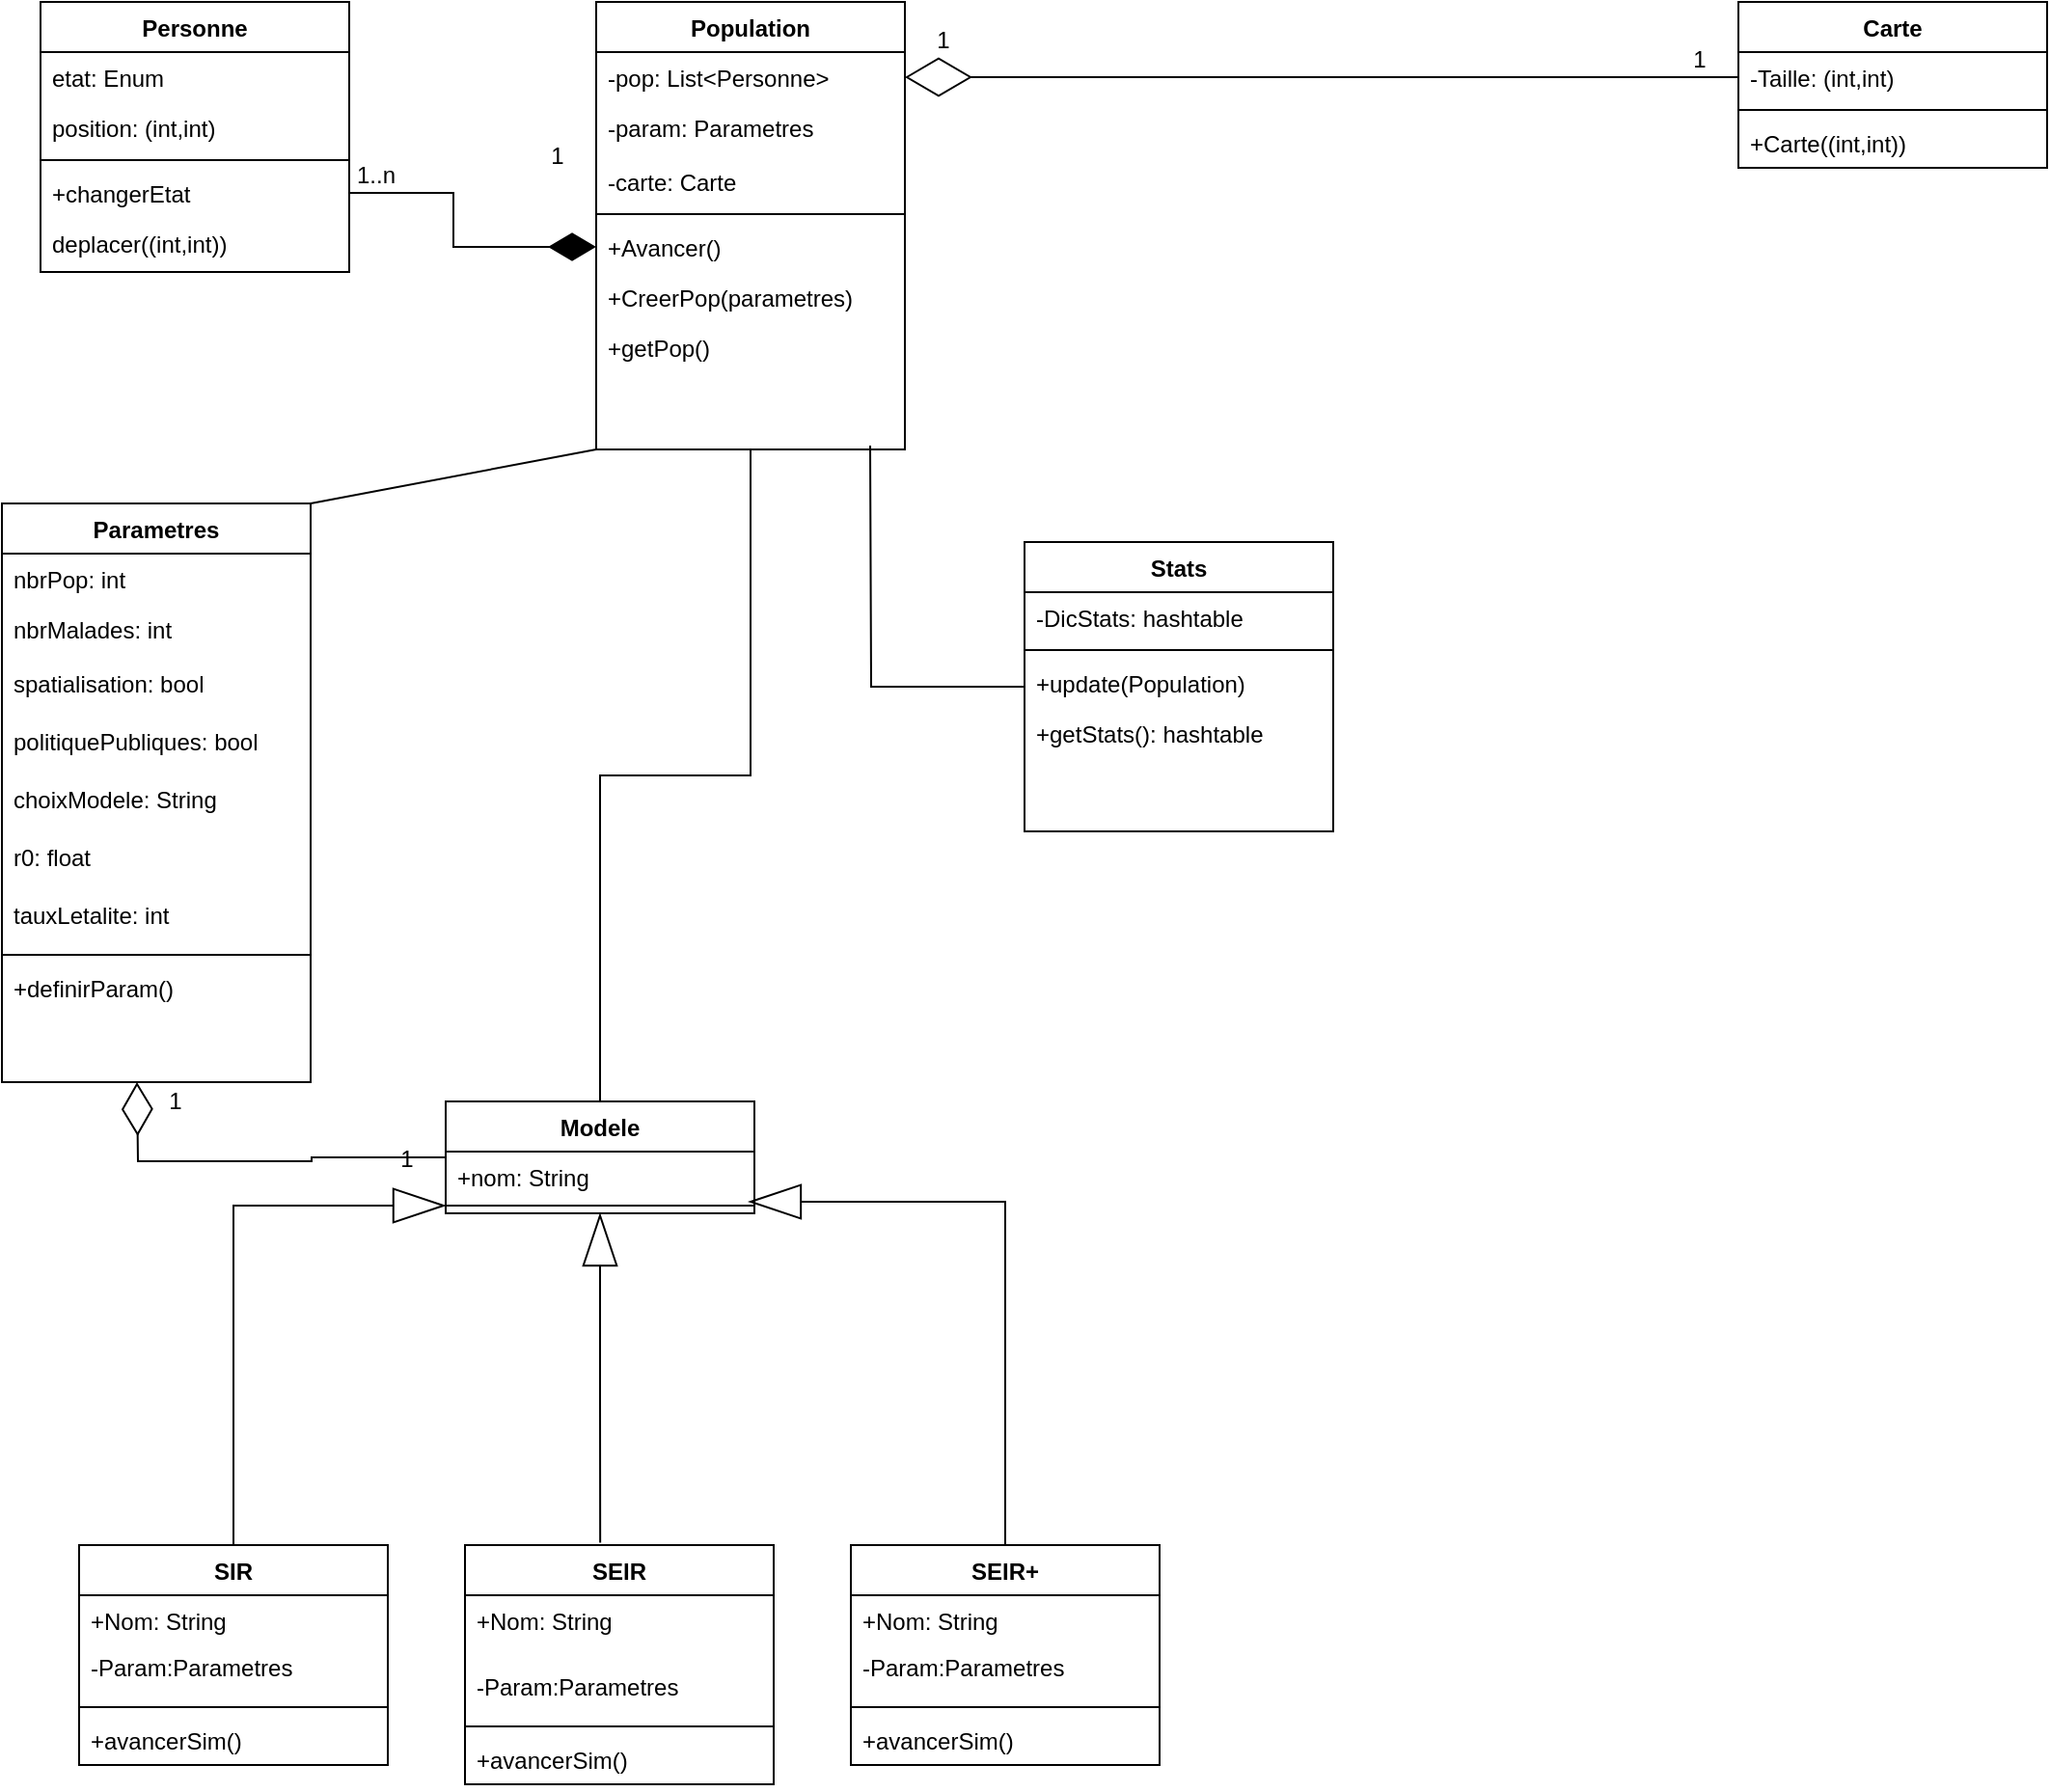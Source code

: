 <mxfile version="14.0.3" type="github">
  <diagram id="C5RBs43oDa-KdzZeNtuy" name="Page-1">
    <mxGraphModel dx="1422" dy="776" grid="1" gridSize="10" guides="1" tooltips="1" connect="1" arrows="1" fold="1" page="1" pageScale="1" pageWidth="827" pageHeight="1169" math="0" shadow="0">
      <root>
        <mxCell id="WIyWlLk6GJQsqaUBKTNV-0" />
        <mxCell id="WIyWlLk6GJQsqaUBKTNV-1" parent="WIyWlLk6GJQsqaUBKTNV-0" />
        <mxCell id="zkfFHV4jXpPFQw0GAbJ--0" value="Personne" style="swimlane;fontStyle=1;align=center;verticalAlign=top;childLayout=stackLayout;horizontal=1;startSize=26;horizontalStack=0;resizeParent=1;resizeLast=0;collapsible=1;marginBottom=0;rounded=0;shadow=0;strokeWidth=1;" parent="WIyWlLk6GJQsqaUBKTNV-1" vertex="1">
          <mxGeometry x="220" y="120" width="160" height="140" as="geometry">
            <mxRectangle x="230" y="140" width="160" height="26" as="alternateBounds" />
          </mxGeometry>
        </mxCell>
        <mxCell id="zkfFHV4jXpPFQw0GAbJ--1" value="etat: Enum" style="text;align=left;verticalAlign=top;spacingLeft=4;spacingRight=4;overflow=hidden;rotatable=0;points=[[0,0.5],[1,0.5]];portConstraint=eastwest;" parent="zkfFHV4jXpPFQw0GAbJ--0" vertex="1">
          <mxGeometry y="26" width="160" height="26" as="geometry" />
        </mxCell>
        <mxCell id="zkfFHV4jXpPFQw0GAbJ--2" value="position: (int,int)" style="text;align=left;verticalAlign=top;spacingLeft=4;spacingRight=4;overflow=hidden;rotatable=0;points=[[0,0.5],[1,0.5]];portConstraint=eastwest;rounded=0;shadow=0;html=0;" parent="zkfFHV4jXpPFQw0GAbJ--0" vertex="1">
          <mxGeometry y="52" width="160" height="26" as="geometry" />
        </mxCell>
        <mxCell id="zkfFHV4jXpPFQw0GAbJ--4" value="" style="line;html=1;strokeWidth=1;align=left;verticalAlign=middle;spacingTop=-1;spacingLeft=3;spacingRight=3;rotatable=0;labelPosition=right;points=[];portConstraint=eastwest;" parent="zkfFHV4jXpPFQw0GAbJ--0" vertex="1">
          <mxGeometry y="78" width="160" height="8" as="geometry" />
        </mxCell>
        <mxCell id="zkfFHV4jXpPFQw0GAbJ--5" value="+changerEtat" style="text;align=left;verticalAlign=top;spacingLeft=4;spacingRight=4;overflow=hidden;rotatable=0;points=[[0,0.5],[1,0.5]];portConstraint=eastwest;" parent="zkfFHV4jXpPFQw0GAbJ--0" vertex="1">
          <mxGeometry y="86" width="160" height="26" as="geometry" />
        </mxCell>
        <mxCell id="PH5A_rauXgW3jvpdYvBu-0" value="deplacer((int,int))" style="text;align=left;verticalAlign=top;spacingLeft=4;spacingRight=4;overflow=hidden;rotatable=0;points=[[0,0.5],[1,0.5]];portConstraint=eastwest;" parent="zkfFHV4jXpPFQw0GAbJ--0" vertex="1">
          <mxGeometry y="112" width="160" height="26" as="geometry" />
        </mxCell>
        <mxCell id="zkfFHV4jXpPFQw0GAbJ--17" value="Population" style="swimlane;fontStyle=1;align=center;verticalAlign=top;childLayout=stackLayout;horizontal=1;startSize=26;horizontalStack=0;resizeParent=1;resizeLast=0;collapsible=1;marginBottom=0;rounded=0;shadow=0;strokeWidth=1;" parent="WIyWlLk6GJQsqaUBKTNV-1" vertex="1">
          <mxGeometry x="508" y="120" width="160" height="232" as="geometry">
            <mxRectangle x="550" y="140" width="160" height="26" as="alternateBounds" />
          </mxGeometry>
        </mxCell>
        <mxCell id="zkfFHV4jXpPFQw0GAbJ--18" value="-pop: List&lt;Personne&gt;" style="text;align=left;verticalAlign=top;spacingLeft=4;spacingRight=4;overflow=hidden;rotatable=0;points=[[0,0.5],[1,0.5]];portConstraint=eastwest;" parent="zkfFHV4jXpPFQw0GAbJ--17" vertex="1">
          <mxGeometry y="26" width="160" height="26" as="geometry" />
        </mxCell>
        <mxCell id="PH5A_rauXgW3jvpdYvBu-63" value="-param: Parametres" style="text;align=left;verticalAlign=top;spacingLeft=4;spacingRight=4;overflow=hidden;rotatable=0;points=[[0,0.5],[1,0.5]];portConstraint=eastwest;" parent="zkfFHV4jXpPFQw0GAbJ--17" vertex="1">
          <mxGeometry y="52" width="160" height="28" as="geometry" />
        </mxCell>
        <mxCell id="U6aJW--95HP5D3etgqcL-9" value="-carte: Carte" style="text;align=left;verticalAlign=top;spacingLeft=4;spacingRight=4;overflow=hidden;rotatable=0;points=[[0,0.5],[1,0.5]];portConstraint=eastwest;" parent="zkfFHV4jXpPFQw0GAbJ--17" vertex="1">
          <mxGeometry y="80" width="160" height="26" as="geometry" />
        </mxCell>
        <mxCell id="zkfFHV4jXpPFQw0GAbJ--23" value="" style="line;html=1;strokeWidth=1;align=left;verticalAlign=middle;spacingTop=-1;spacingLeft=3;spacingRight=3;rotatable=0;labelPosition=right;points=[];portConstraint=eastwest;" parent="zkfFHV4jXpPFQw0GAbJ--17" vertex="1">
          <mxGeometry y="106" width="160" height="8" as="geometry" />
        </mxCell>
        <mxCell id="zkfFHV4jXpPFQw0GAbJ--24" value="+Avancer()" style="text;align=left;verticalAlign=top;spacingLeft=4;spacingRight=4;overflow=hidden;rotatable=0;points=[[0,0.5],[1,0.5]];portConstraint=eastwest;" parent="zkfFHV4jXpPFQw0GAbJ--17" vertex="1">
          <mxGeometry y="114" width="160" height="26" as="geometry" />
        </mxCell>
        <mxCell id="zkfFHV4jXpPFQw0GAbJ--25" value="+CreerPop(parametres)" style="text;align=left;verticalAlign=top;spacingLeft=4;spacingRight=4;overflow=hidden;rotatable=0;points=[[0,0.5],[1,0.5]];portConstraint=eastwest;" parent="zkfFHV4jXpPFQw0GAbJ--17" vertex="1">
          <mxGeometry y="140" width="160" height="26" as="geometry" />
        </mxCell>
        <mxCell id="PH5A_rauXgW3jvpdYvBu-42" value="+getPop()" style="text;align=left;verticalAlign=top;spacingLeft=4;spacingRight=4;overflow=hidden;rotatable=0;points=[[0,0.5],[1,0.5]];portConstraint=eastwest;" parent="zkfFHV4jXpPFQw0GAbJ--17" vertex="1">
          <mxGeometry y="166" width="160" height="26" as="geometry" />
        </mxCell>
        <mxCell id="PH5A_rauXgW3jvpdYvBu-2" value="Parametres" style="swimlane;fontStyle=1;align=center;verticalAlign=top;childLayout=stackLayout;horizontal=1;startSize=26;horizontalStack=0;resizeParent=1;resizeLast=0;collapsible=1;marginBottom=0;rounded=0;shadow=0;strokeWidth=1;" parent="WIyWlLk6GJQsqaUBKTNV-1" vertex="1">
          <mxGeometry x="200" y="380" width="160" height="300" as="geometry">
            <mxRectangle x="230" y="140" width="160" height="26" as="alternateBounds" />
          </mxGeometry>
        </mxCell>
        <mxCell id="PH5A_rauXgW3jvpdYvBu-3" value="nbrPop: int" style="text;align=left;verticalAlign=top;spacingLeft=4;spacingRight=4;overflow=hidden;rotatable=0;points=[[0,0.5],[1,0.5]];portConstraint=eastwest;" parent="PH5A_rauXgW3jvpdYvBu-2" vertex="1">
          <mxGeometry y="26" width="160" height="26" as="geometry" />
        </mxCell>
        <mxCell id="PH5A_rauXgW3jvpdYvBu-8" value="nbrMalades: int" style="text;align=left;verticalAlign=top;spacingLeft=4;spacingRight=4;overflow=hidden;rotatable=0;points=[[0,0.5],[1,0.5]];portConstraint=eastwest;rounded=0;shadow=0;html=0;" parent="PH5A_rauXgW3jvpdYvBu-2" vertex="1">
          <mxGeometry y="52" width="160" height="28" as="geometry" />
        </mxCell>
        <mxCell id="PH5A_rauXgW3jvpdYvBu-9" value="spatialisation: bool&#xa;" style="text;align=left;verticalAlign=top;spacingLeft=4;spacingRight=4;overflow=hidden;rotatable=0;points=[[0,0.5],[1,0.5]];portConstraint=eastwest;rounded=0;shadow=0;html=0;" parent="PH5A_rauXgW3jvpdYvBu-2" vertex="1">
          <mxGeometry y="80" width="160" height="30" as="geometry" />
        </mxCell>
        <mxCell id="PH5A_rauXgW3jvpdYvBu-10" value="politiquePubliques: bool" style="text;align=left;verticalAlign=top;spacingLeft=4;spacingRight=4;overflow=hidden;rotatable=0;points=[[0,0.5],[1,0.5]];portConstraint=eastwest;rounded=0;shadow=0;html=0;" parent="PH5A_rauXgW3jvpdYvBu-2" vertex="1">
          <mxGeometry y="110" width="160" height="30" as="geometry" />
        </mxCell>
        <mxCell id="PH5A_rauXgW3jvpdYvBu-11" value="choixModele: String" style="text;align=left;verticalAlign=top;spacingLeft=4;spacingRight=4;overflow=hidden;rotatable=0;points=[[0,0.5],[1,0.5]];portConstraint=eastwest;rounded=0;shadow=0;html=0;" parent="PH5A_rauXgW3jvpdYvBu-2" vertex="1">
          <mxGeometry y="140" width="160" height="30" as="geometry" />
        </mxCell>
        <mxCell id="PH5A_rauXgW3jvpdYvBu-12" value="r0: float" style="text;align=left;verticalAlign=top;spacingLeft=4;spacingRight=4;overflow=hidden;rotatable=0;points=[[0,0.5],[1,0.5]];portConstraint=eastwest;rounded=0;shadow=0;html=0;" parent="PH5A_rauXgW3jvpdYvBu-2" vertex="1">
          <mxGeometry y="170" width="160" height="30" as="geometry" />
        </mxCell>
        <mxCell id="PH5A_rauXgW3jvpdYvBu-4" value="tauxLetalite: int" style="text;align=left;verticalAlign=top;spacingLeft=4;spacingRight=4;overflow=hidden;rotatable=0;points=[[0,0.5],[1,0.5]];portConstraint=eastwest;rounded=0;shadow=0;html=0;" parent="PH5A_rauXgW3jvpdYvBu-2" vertex="1">
          <mxGeometry y="200" width="160" height="30" as="geometry" />
        </mxCell>
        <mxCell id="PH5A_rauXgW3jvpdYvBu-5" value="" style="line;html=1;strokeWidth=1;align=left;verticalAlign=middle;spacingTop=-1;spacingLeft=3;spacingRight=3;rotatable=0;labelPosition=right;points=[];portConstraint=eastwest;" parent="PH5A_rauXgW3jvpdYvBu-2" vertex="1">
          <mxGeometry y="230" width="160" height="8" as="geometry" />
        </mxCell>
        <mxCell id="PH5A_rauXgW3jvpdYvBu-6" value="+definirParam()" style="text;align=left;verticalAlign=top;spacingLeft=4;spacingRight=4;overflow=hidden;rotatable=0;points=[[0,0.5],[1,0.5]];portConstraint=eastwest;" parent="PH5A_rauXgW3jvpdYvBu-2" vertex="1">
          <mxGeometry y="238" width="160" height="26" as="geometry" />
        </mxCell>
        <mxCell id="PH5A_rauXgW3jvpdYvBu-14" value="" style="endArrow=none;html=1;entryX=0;entryY=1;entryDx=0;entryDy=0;exitX=1;exitY=0;exitDx=0;exitDy=0;" parent="WIyWlLk6GJQsqaUBKTNV-1" source="PH5A_rauXgW3jvpdYvBu-2" target="zkfFHV4jXpPFQw0GAbJ--17" edge="1">
          <mxGeometry width="50" height="50" relative="1" as="geometry">
            <mxPoint x="290" y="440" as="sourcePoint" />
            <mxPoint x="340" y="390" as="targetPoint" />
          </mxGeometry>
        </mxCell>
        <mxCell id="PH5A_rauXgW3jvpdYvBu-43" style="edgeStyle=orthogonalEdgeStyle;rounded=0;orthogonalLoop=1;jettySize=auto;html=1;endArrow=none;endFill=0;" parent="WIyWlLk6GJQsqaUBKTNV-1" source="PH5A_rauXgW3jvpdYvBu-15" edge="1">
          <mxGeometry relative="1" as="geometry">
            <mxPoint x="650" y="350" as="targetPoint" />
          </mxGeometry>
        </mxCell>
        <mxCell id="PH5A_rauXgW3jvpdYvBu-15" value="Stats" style="swimlane;fontStyle=1;align=center;verticalAlign=top;childLayout=stackLayout;horizontal=1;startSize=26;horizontalStack=0;resizeParent=1;resizeLast=0;collapsible=1;marginBottom=0;rounded=0;shadow=0;strokeWidth=1;" parent="WIyWlLk6GJQsqaUBKTNV-1" vertex="1">
          <mxGeometry x="730" y="400" width="160" height="150" as="geometry">
            <mxRectangle x="550" y="140" width="160" height="26" as="alternateBounds" />
          </mxGeometry>
        </mxCell>
        <mxCell id="PH5A_rauXgW3jvpdYvBu-16" value="-DicStats: hashtable" style="text;align=left;verticalAlign=top;spacingLeft=4;spacingRight=4;overflow=hidden;rotatable=0;points=[[0,0.5],[1,0.5]];portConstraint=eastwest;" parent="PH5A_rauXgW3jvpdYvBu-15" vertex="1">
          <mxGeometry y="26" width="160" height="26" as="geometry" />
        </mxCell>
        <mxCell id="PH5A_rauXgW3jvpdYvBu-18" value="" style="line;html=1;strokeWidth=1;align=left;verticalAlign=middle;spacingTop=-1;spacingLeft=3;spacingRight=3;rotatable=0;labelPosition=right;points=[];portConstraint=eastwest;" parent="PH5A_rauXgW3jvpdYvBu-15" vertex="1">
          <mxGeometry y="52" width="160" height="8" as="geometry" />
        </mxCell>
        <mxCell id="PH5A_rauXgW3jvpdYvBu-19" value="+update(Population)" style="text;align=left;verticalAlign=top;spacingLeft=4;spacingRight=4;overflow=hidden;rotatable=0;points=[[0,0.5],[1,0.5]];portConstraint=eastwest;" parent="PH5A_rauXgW3jvpdYvBu-15" vertex="1">
          <mxGeometry y="60" width="160" height="26" as="geometry" />
        </mxCell>
        <mxCell id="PH5A_rauXgW3jvpdYvBu-48" value="+getStats(): hashtable" style="text;align=left;verticalAlign=top;spacingLeft=4;spacingRight=4;overflow=hidden;rotatable=0;points=[[0,0.5],[1,0.5]];portConstraint=eastwest;" parent="PH5A_rauXgW3jvpdYvBu-15" vertex="1">
          <mxGeometry y="86" width="160" height="26" as="geometry" />
        </mxCell>
        <mxCell id="PH5A_rauXgW3jvpdYvBu-44" style="edgeStyle=orthogonalEdgeStyle;rounded=0;orthogonalLoop=1;jettySize=auto;html=1;endArrow=diamondThin;endFill=0;strokeWidth=1;startSize=6;endSize=25;" parent="WIyWlLk6GJQsqaUBKTNV-1" source="PH5A_rauXgW3jvpdYvBu-22" edge="1">
          <mxGeometry relative="1" as="geometry">
            <mxPoint x="270" y="680" as="targetPoint" />
          </mxGeometry>
        </mxCell>
        <mxCell id="PH5A_rauXgW3jvpdYvBu-45" style="edgeStyle=orthogonalEdgeStyle;rounded=0;orthogonalLoop=1;jettySize=auto;html=1;entryX=0.5;entryY=1;entryDx=0;entryDy=0;endArrow=none;endFill=0;" parent="WIyWlLk6GJQsqaUBKTNV-1" source="PH5A_rauXgW3jvpdYvBu-22" target="zkfFHV4jXpPFQw0GAbJ--17" edge="1">
          <mxGeometry relative="1" as="geometry" />
        </mxCell>
        <mxCell id="PH5A_rauXgW3jvpdYvBu-58" style="edgeStyle=orthogonalEdgeStyle;rounded=0;orthogonalLoop=1;jettySize=auto;html=1;entryX=0.438;entryY=-0.01;entryDx=0;entryDy=0;entryPerimeter=0;startArrow=blockThin;startFill=0;startSize=25;endArrow=none;endFill=0;endSize=25;strokeWidth=1;" parent="WIyWlLk6GJQsqaUBKTNV-1" source="PH5A_rauXgW3jvpdYvBu-22" target="PH5A_rauXgW3jvpdYvBu-31" edge="1">
          <mxGeometry relative="1" as="geometry" />
        </mxCell>
        <mxCell id="PH5A_rauXgW3jvpdYvBu-22" value="Modele" style="swimlane;fontStyle=1;align=center;verticalAlign=top;childLayout=stackLayout;horizontal=1;startSize=26;horizontalStack=0;resizeParent=1;resizeParentMax=0;resizeLast=0;collapsible=1;marginBottom=0;" parent="WIyWlLk6GJQsqaUBKTNV-1" vertex="1">
          <mxGeometry x="430" y="690" width="160" height="58" as="geometry" />
        </mxCell>
        <mxCell id="PH5A_rauXgW3jvpdYvBu-23" value="+nom: String" style="text;strokeColor=none;fillColor=none;align=left;verticalAlign=top;spacingLeft=4;spacingRight=4;overflow=hidden;rotatable=0;points=[[0,0.5],[1,0.5]];portConstraint=eastwest;" parent="PH5A_rauXgW3jvpdYvBu-22" vertex="1">
          <mxGeometry y="26" width="160" height="24" as="geometry" />
        </mxCell>
        <mxCell id="PH5A_rauXgW3jvpdYvBu-24" value="" style="line;strokeWidth=1;fillColor=none;align=left;verticalAlign=middle;spacingTop=-1;spacingLeft=3;spacingRight=3;rotatable=0;labelPosition=right;points=[];portConstraint=eastwest;" parent="PH5A_rauXgW3jvpdYvBu-22" vertex="1">
          <mxGeometry y="50" width="160" height="8" as="geometry" />
        </mxCell>
        <mxCell id="PH5A_rauXgW3jvpdYvBu-27" value="SIR" style="swimlane;fontStyle=1;align=center;verticalAlign=top;childLayout=stackLayout;horizontal=1;startSize=26;horizontalStack=0;resizeParent=1;resizeParentMax=0;resizeLast=0;collapsible=1;marginBottom=0;" parent="WIyWlLk6GJQsqaUBKTNV-1" vertex="1">
          <mxGeometry x="240" y="920" width="160" height="114" as="geometry" />
        </mxCell>
        <mxCell id="PH5A_rauXgW3jvpdYvBu-28" value="+Nom: String" style="text;strokeColor=none;fillColor=none;align=left;verticalAlign=top;spacingLeft=4;spacingRight=4;overflow=hidden;rotatable=0;points=[[0,0.5],[1,0.5]];portConstraint=eastwest;" parent="PH5A_rauXgW3jvpdYvBu-27" vertex="1">
          <mxGeometry y="26" width="160" height="24" as="geometry" />
        </mxCell>
        <mxCell id="PH5A_rauXgW3jvpdYvBu-46" value="-Param:Parametres" style="text;strokeColor=none;fillColor=none;align=left;verticalAlign=top;spacingLeft=4;spacingRight=4;overflow=hidden;rotatable=0;points=[[0,0.5],[1,0.5]];portConstraint=eastwest;" parent="PH5A_rauXgW3jvpdYvBu-27" vertex="1">
          <mxGeometry y="50" width="160" height="30" as="geometry" />
        </mxCell>
        <mxCell id="PH5A_rauXgW3jvpdYvBu-29" value="" style="line;strokeWidth=1;fillColor=none;align=left;verticalAlign=middle;spacingTop=-1;spacingLeft=3;spacingRight=3;rotatable=0;labelPosition=right;points=[];portConstraint=eastwest;" parent="PH5A_rauXgW3jvpdYvBu-27" vertex="1">
          <mxGeometry y="80" width="160" height="8" as="geometry" />
        </mxCell>
        <mxCell id="PH5A_rauXgW3jvpdYvBu-30" value="+avancerSim()" style="text;strokeColor=none;fillColor=none;align=left;verticalAlign=top;spacingLeft=4;spacingRight=4;overflow=hidden;rotatable=0;points=[[0,0.5],[1,0.5]];portConstraint=eastwest;" parent="PH5A_rauXgW3jvpdYvBu-27" vertex="1">
          <mxGeometry y="88" width="160" height="26" as="geometry" />
        </mxCell>
        <mxCell id="PH5A_rauXgW3jvpdYvBu-31" value="SEIR" style="swimlane;fontStyle=1;align=center;verticalAlign=top;childLayout=stackLayout;horizontal=1;startSize=26;horizontalStack=0;resizeParent=1;resizeParentMax=0;resizeLast=0;collapsible=1;marginBottom=0;" parent="WIyWlLk6GJQsqaUBKTNV-1" vertex="1">
          <mxGeometry x="440" y="920" width="160" height="124" as="geometry" />
        </mxCell>
        <mxCell id="PH5A_rauXgW3jvpdYvBu-32" value="+Nom: String" style="text;strokeColor=none;fillColor=none;align=left;verticalAlign=top;spacingLeft=4;spacingRight=4;overflow=hidden;rotatable=0;points=[[0,0.5],[1,0.5]];portConstraint=eastwest;" parent="PH5A_rauXgW3jvpdYvBu-31" vertex="1">
          <mxGeometry y="26" width="160" height="34" as="geometry" />
        </mxCell>
        <mxCell id="PH5A_rauXgW3jvpdYvBu-59" value="-Param:Parametres" style="text;strokeColor=none;fillColor=none;align=left;verticalAlign=top;spacingLeft=4;spacingRight=4;overflow=hidden;rotatable=0;points=[[0,0.5],[1,0.5]];portConstraint=eastwest;" parent="PH5A_rauXgW3jvpdYvBu-31" vertex="1">
          <mxGeometry y="60" width="160" height="30" as="geometry" />
        </mxCell>
        <mxCell id="PH5A_rauXgW3jvpdYvBu-33" value="" style="line;strokeWidth=1;fillColor=none;align=left;verticalAlign=middle;spacingTop=-1;spacingLeft=3;spacingRight=3;rotatable=0;labelPosition=right;points=[];portConstraint=eastwest;" parent="PH5A_rauXgW3jvpdYvBu-31" vertex="1">
          <mxGeometry y="90" width="160" height="8" as="geometry" />
        </mxCell>
        <mxCell id="PH5A_rauXgW3jvpdYvBu-34" value="+avancerSim()" style="text;strokeColor=none;fillColor=none;align=left;verticalAlign=top;spacingLeft=4;spacingRight=4;overflow=hidden;rotatable=0;points=[[0,0.5],[1,0.5]];portConstraint=eastwest;" parent="PH5A_rauXgW3jvpdYvBu-31" vertex="1">
          <mxGeometry y="98" width="160" height="26" as="geometry" />
        </mxCell>
        <mxCell id="PH5A_rauXgW3jvpdYvBu-35" value="SEIR+" style="swimlane;fontStyle=1;align=center;verticalAlign=top;childLayout=stackLayout;horizontal=1;startSize=26;horizontalStack=0;resizeParent=1;resizeParentMax=0;resizeLast=0;collapsible=1;marginBottom=0;" parent="WIyWlLk6GJQsqaUBKTNV-1" vertex="1">
          <mxGeometry x="640" y="920" width="160" height="114" as="geometry" />
        </mxCell>
        <mxCell id="PH5A_rauXgW3jvpdYvBu-36" value="+Nom: String" style="text;strokeColor=none;fillColor=none;align=left;verticalAlign=top;spacingLeft=4;spacingRight=4;overflow=hidden;rotatable=0;points=[[0,0.5],[1,0.5]];portConstraint=eastwest;" parent="PH5A_rauXgW3jvpdYvBu-35" vertex="1">
          <mxGeometry y="26" width="160" height="24" as="geometry" />
        </mxCell>
        <mxCell id="PH5A_rauXgW3jvpdYvBu-60" value="-Param:Parametres" style="text;strokeColor=none;fillColor=none;align=left;verticalAlign=top;spacingLeft=4;spacingRight=4;overflow=hidden;rotatable=0;points=[[0,0.5],[1,0.5]];portConstraint=eastwest;" parent="PH5A_rauXgW3jvpdYvBu-35" vertex="1">
          <mxGeometry y="50" width="160" height="30" as="geometry" />
        </mxCell>
        <mxCell id="PH5A_rauXgW3jvpdYvBu-37" value="" style="line;strokeWidth=1;fillColor=none;align=left;verticalAlign=middle;spacingTop=-1;spacingLeft=3;spacingRight=3;rotatable=0;labelPosition=right;points=[];portConstraint=eastwest;" parent="PH5A_rauXgW3jvpdYvBu-35" vertex="1">
          <mxGeometry y="80" width="160" height="8" as="geometry" />
        </mxCell>
        <mxCell id="PH5A_rauXgW3jvpdYvBu-38" value="+avancerSim()" style="text;strokeColor=none;fillColor=none;align=left;verticalAlign=top;spacingLeft=4;spacingRight=4;overflow=hidden;rotatable=0;points=[[0,0.5],[1,0.5]];portConstraint=eastwest;" parent="PH5A_rauXgW3jvpdYvBu-35" vertex="1">
          <mxGeometry y="88" width="160" height="26" as="geometry" />
        </mxCell>
        <mxCell id="PH5A_rauXgW3jvpdYvBu-47" style="edgeStyle=orthogonalEdgeStyle;rounded=0;orthogonalLoop=1;jettySize=auto;html=1;entryX=0;entryY=0.5;entryDx=0;entryDy=0;startSize=6;endArrow=diamondThin;endFill=1;endSize=22;strokeWidth=1;" parent="WIyWlLk6GJQsqaUBKTNV-1" source="zkfFHV4jXpPFQw0GAbJ--5" target="zkfFHV4jXpPFQw0GAbJ--24" edge="1">
          <mxGeometry relative="1" as="geometry" />
        </mxCell>
        <mxCell id="PH5A_rauXgW3jvpdYvBu-50" value="1..n" style="text;html=1;strokeColor=none;fillColor=none;align=center;verticalAlign=middle;whiteSpace=wrap;rounded=0;" parent="WIyWlLk6GJQsqaUBKTNV-1" vertex="1">
          <mxGeometry x="374" y="200" width="40" height="20" as="geometry" />
        </mxCell>
        <mxCell id="PH5A_rauXgW3jvpdYvBu-51" value="1" style="text;html=1;strokeColor=none;fillColor=none;align=center;verticalAlign=middle;whiteSpace=wrap;rounded=0;" parent="WIyWlLk6GJQsqaUBKTNV-1" vertex="1">
          <mxGeometry x="468" y="190" width="40" height="20" as="geometry" />
        </mxCell>
        <mxCell id="PH5A_rauXgW3jvpdYvBu-56" style="edgeStyle=orthogonalEdgeStyle;rounded=0;orthogonalLoop=1;jettySize=auto;html=1;entryX=0.5;entryY=0;entryDx=0;entryDy=0;startSize=25;endArrow=none;endFill=0;endSize=25;strokeWidth=1;startArrow=blockThin;startFill=0;" parent="WIyWlLk6GJQsqaUBKTNV-1" target="PH5A_rauXgW3jvpdYvBu-27" edge="1" source="PH5A_rauXgW3jvpdYvBu-24">
          <mxGeometry relative="1" as="geometry">
            <mxPoint x="430" y="761" as="sourcePoint" />
          </mxGeometry>
        </mxCell>
        <mxCell id="PH5A_rauXgW3jvpdYvBu-57" style="edgeStyle=orthogonalEdgeStyle;rounded=0;orthogonalLoop=1;jettySize=auto;html=1;entryX=0.5;entryY=0;entryDx=0;entryDy=0;startArrow=blockThin;startFill=0;startSize=25;endArrow=none;endFill=0;endSize=25;strokeWidth=1;exitX=0.981;exitY=0.25;exitDx=0;exitDy=0;exitPerimeter=0;" parent="WIyWlLk6GJQsqaUBKTNV-1" target="PH5A_rauXgW3jvpdYvBu-35" edge="1" source="PH5A_rauXgW3jvpdYvBu-24">
          <mxGeometry relative="1" as="geometry">
            <mxPoint x="590" y="761" as="sourcePoint" />
          </mxGeometry>
        </mxCell>
        <mxCell id="PH5A_rauXgW3jvpdYvBu-61" value="1" style="text;html=1;strokeColor=none;fillColor=none;align=center;verticalAlign=middle;whiteSpace=wrap;rounded=0;" parent="WIyWlLk6GJQsqaUBKTNV-1" vertex="1">
          <mxGeometry x="270" y="680" width="40" height="20" as="geometry" />
        </mxCell>
        <mxCell id="PH5A_rauXgW3jvpdYvBu-62" value="1" style="text;html=1;strokeColor=none;fillColor=none;align=center;verticalAlign=middle;whiteSpace=wrap;rounded=0;" parent="WIyWlLk6GJQsqaUBKTNV-1" vertex="1">
          <mxGeometry x="390" y="710" width="40" height="20" as="geometry" />
        </mxCell>
        <mxCell id="U6aJW--95HP5D3etgqcL-0" value="Carte" style="swimlane;fontStyle=1;align=center;verticalAlign=top;childLayout=stackLayout;horizontal=1;startSize=26;horizontalStack=0;resizeParent=1;resizeParentMax=0;resizeLast=0;collapsible=1;marginBottom=0;" parent="WIyWlLk6GJQsqaUBKTNV-1" vertex="1">
          <mxGeometry x="1100" y="120" width="160" height="86" as="geometry" />
        </mxCell>
        <mxCell id="U6aJW--95HP5D3etgqcL-1" value="-Taille: (int,int)" style="text;strokeColor=none;fillColor=none;align=left;verticalAlign=top;spacingLeft=4;spacingRight=4;overflow=hidden;rotatable=0;points=[[0,0.5],[1,0.5]];portConstraint=eastwest;" parent="U6aJW--95HP5D3etgqcL-0" vertex="1">
          <mxGeometry y="26" width="160" height="26" as="geometry" />
        </mxCell>
        <mxCell id="U6aJW--95HP5D3etgqcL-2" value="" style="line;strokeWidth=1;fillColor=none;align=left;verticalAlign=middle;spacingTop=-1;spacingLeft=3;spacingRight=3;rotatable=0;labelPosition=right;points=[];portConstraint=eastwest;" parent="U6aJW--95HP5D3etgqcL-0" vertex="1">
          <mxGeometry y="52" width="160" height="8" as="geometry" />
        </mxCell>
        <mxCell id="U6aJW--95HP5D3etgqcL-3" value="+Carte((int,int))&#xa;" style="text;strokeColor=none;fillColor=none;align=left;verticalAlign=top;spacingLeft=4;spacingRight=4;overflow=hidden;rotatable=0;points=[[0,0.5],[1,0.5]];portConstraint=eastwest;" parent="U6aJW--95HP5D3etgqcL-0" vertex="1">
          <mxGeometry y="60" width="160" height="26" as="geometry" />
        </mxCell>
        <mxCell id="U6aJW--95HP5D3etgqcL-6" style="edgeStyle=orthogonalEdgeStyle;rounded=0;orthogonalLoop=1;jettySize=auto;html=1;entryX=1;entryY=0.5;entryDx=0;entryDy=0;endArrow=diamondThin;endFill=0;startArrow=none;startFill=0;sourcePerimeterSpacing=0;strokeWidth=1;endSize=32;startSize=6;" parent="WIyWlLk6GJQsqaUBKTNV-1" source="U6aJW--95HP5D3etgqcL-1" target="zkfFHV4jXpPFQw0GAbJ--18" edge="1">
          <mxGeometry relative="1" as="geometry" />
        </mxCell>
        <mxCell id="U6aJW--95HP5D3etgqcL-7" value="1" style="text;html=1;strokeColor=none;fillColor=none;align=center;verticalAlign=middle;whiteSpace=wrap;rounded=0;" parent="WIyWlLk6GJQsqaUBKTNV-1" vertex="1">
          <mxGeometry x="1060" y="140" width="40" height="20" as="geometry" />
        </mxCell>
        <mxCell id="U6aJW--95HP5D3etgqcL-8" value="1" style="text;html=1;strokeColor=none;fillColor=none;align=center;verticalAlign=middle;whiteSpace=wrap;rounded=0;" parent="WIyWlLk6GJQsqaUBKTNV-1" vertex="1">
          <mxGeometry x="668" y="130" width="40" height="20" as="geometry" />
        </mxCell>
      </root>
    </mxGraphModel>
  </diagram>
</mxfile>

